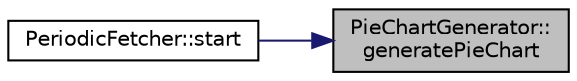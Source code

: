digraph "PieChartGenerator::generatePieChart"
{
 // LATEX_PDF_SIZE
  edge [fontname="Helvetica",fontsize="10",labelfontname="Helvetica",labelfontsize="10"];
  node [fontname="Helvetica",fontsize="10",shape=record];
  rankdir="RL";
  Node1 [label="PieChartGenerator::\lgeneratePieChart",height=0.2,width=0.4,color="black", fillcolor="grey75", style="filled", fontcolor="black",tooltip="Loads data from the given file."];
  Node1 -> Node2 [dir="back",color="midnightblue",fontsize="10",style="solid"];
  Node2 [label="PeriodicFetcher::start",height=0.2,width=0.4,color="black", fillcolor="white", style="filled",URL="$classPeriodicFetcher.html#a84f9a218ccb184feb1a8027b2ac9ac44",tooltip="Begin the periodic fetching and processing of data."];
}
